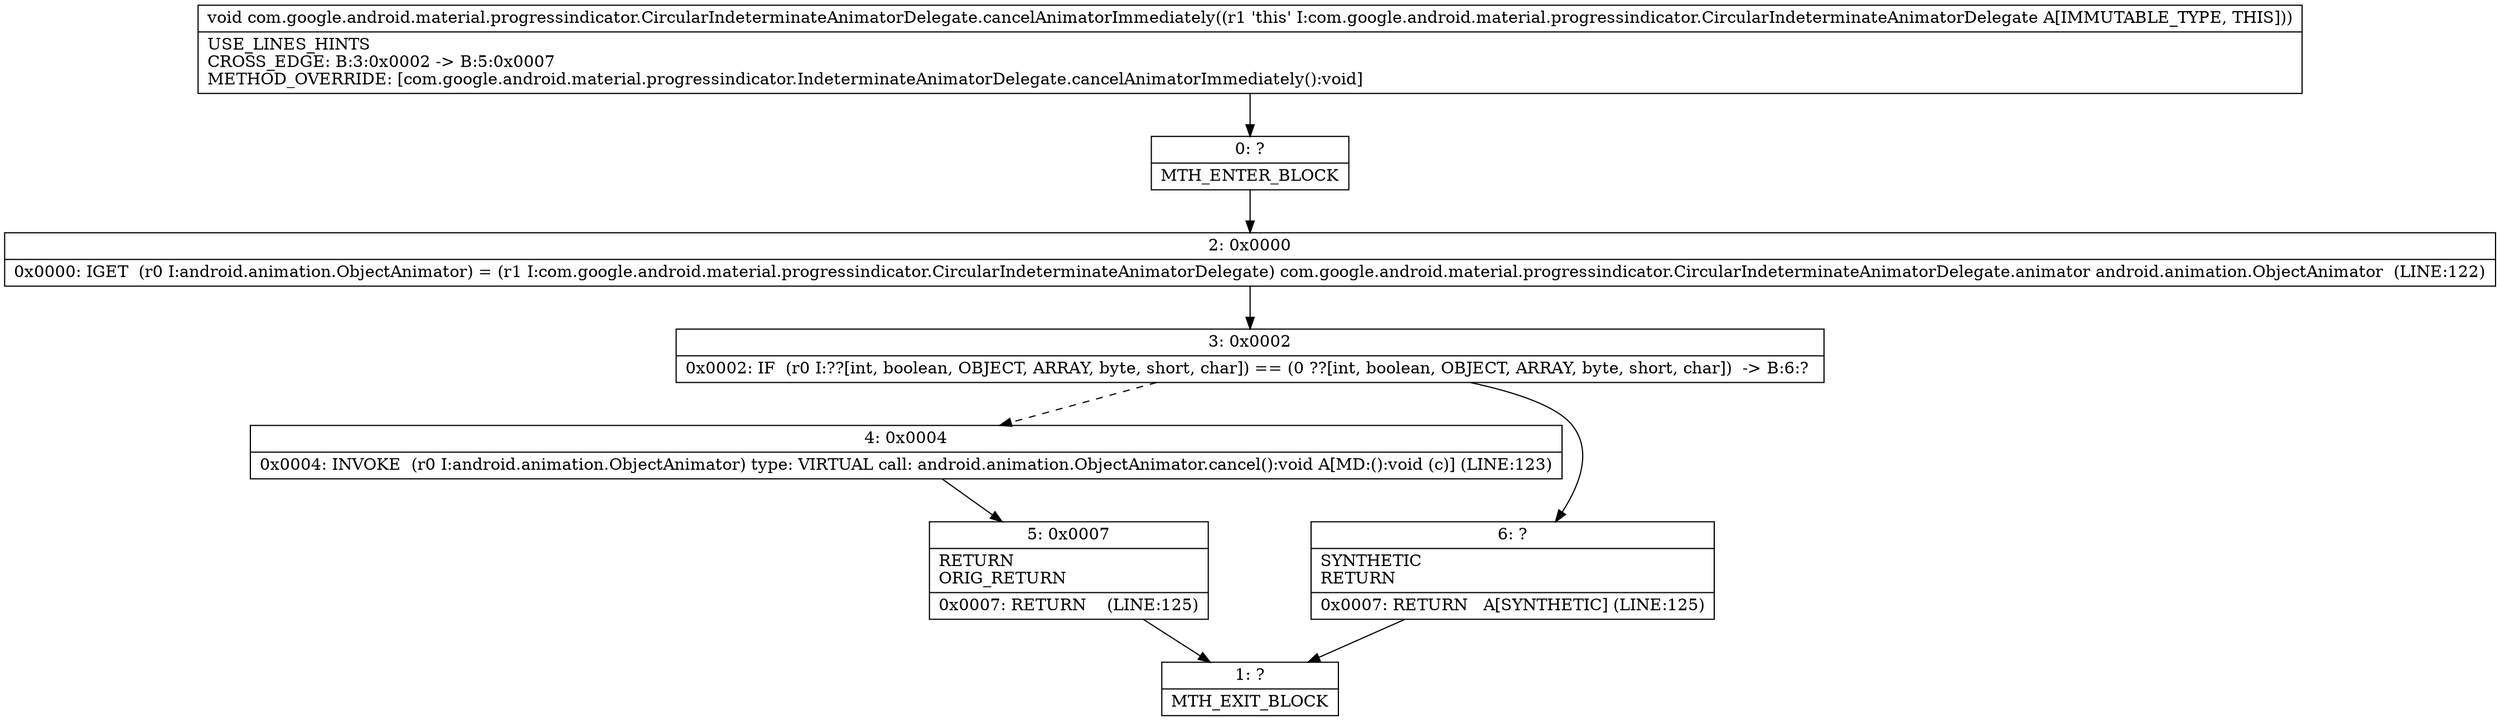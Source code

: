 digraph "CFG forcom.google.android.material.progressindicator.CircularIndeterminateAnimatorDelegate.cancelAnimatorImmediately()V" {
Node_0 [shape=record,label="{0\:\ ?|MTH_ENTER_BLOCK\l}"];
Node_2 [shape=record,label="{2\:\ 0x0000|0x0000: IGET  (r0 I:android.animation.ObjectAnimator) = (r1 I:com.google.android.material.progressindicator.CircularIndeterminateAnimatorDelegate) com.google.android.material.progressindicator.CircularIndeterminateAnimatorDelegate.animator android.animation.ObjectAnimator  (LINE:122)\l}"];
Node_3 [shape=record,label="{3\:\ 0x0002|0x0002: IF  (r0 I:??[int, boolean, OBJECT, ARRAY, byte, short, char]) == (0 ??[int, boolean, OBJECT, ARRAY, byte, short, char])  \-\> B:6:? \l}"];
Node_4 [shape=record,label="{4\:\ 0x0004|0x0004: INVOKE  (r0 I:android.animation.ObjectAnimator) type: VIRTUAL call: android.animation.ObjectAnimator.cancel():void A[MD:():void (c)] (LINE:123)\l}"];
Node_5 [shape=record,label="{5\:\ 0x0007|RETURN\lORIG_RETURN\l|0x0007: RETURN    (LINE:125)\l}"];
Node_1 [shape=record,label="{1\:\ ?|MTH_EXIT_BLOCK\l}"];
Node_6 [shape=record,label="{6\:\ ?|SYNTHETIC\lRETURN\l|0x0007: RETURN   A[SYNTHETIC] (LINE:125)\l}"];
MethodNode[shape=record,label="{void com.google.android.material.progressindicator.CircularIndeterminateAnimatorDelegate.cancelAnimatorImmediately((r1 'this' I:com.google.android.material.progressindicator.CircularIndeterminateAnimatorDelegate A[IMMUTABLE_TYPE, THIS]))  | USE_LINES_HINTS\lCROSS_EDGE: B:3:0x0002 \-\> B:5:0x0007\lMETHOD_OVERRIDE: [com.google.android.material.progressindicator.IndeterminateAnimatorDelegate.cancelAnimatorImmediately():void]\l}"];
MethodNode -> Node_0;Node_0 -> Node_2;
Node_2 -> Node_3;
Node_3 -> Node_4[style=dashed];
Node_3 -> Node_6;
Node_4 -> Node_5;
Node_5 -> Node_1;
Node_6 -> Node_1;
}

